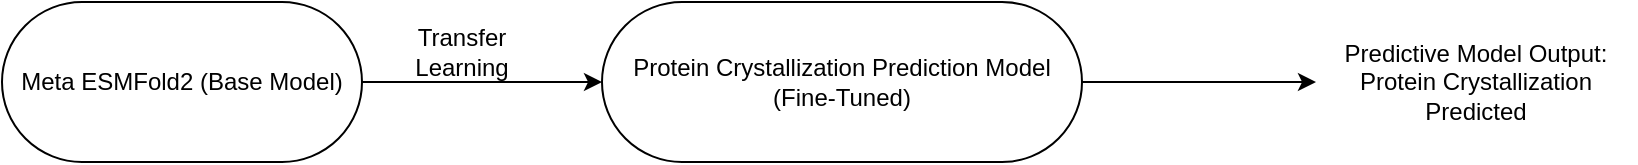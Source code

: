 <mxfile version="24.2.7" type="github">
  <diagram name="Page-1" id="rYPoHD8K6RKQqNjlHeFC">
    <mxGraphModel dx="954" dy="492" grid="1" gridSize="10" guides="1" tooltips="1" connect="1" arrows="1" fold="1" page="1" pageScale="1" pageWidth="823" pageHeight="365" math="0" shadow="0">
      <root>
        <mxCell id="0" />
        <mxCell id="1" parent="0" />
        <mxCell id="ocV6jF5MNBLFsmdlu40--4" style="edgeStyle=orthogonalEdgeStyle;rounded=0;orthogonalLoop=1;jettySize=auto;html=1;exitX=1;exitY=0.5;exitDx=0;exitDy=0;entryX=0;entryY=0.5;entryDx=0;entryDy=0;" edge="1" parent="1" source="ocV6jF5MNBLFsmdlu40--5" target="ocV6jF5MNBLFsmdlu40--6">
          <mxGeometry relative="1" as="geometry" />
        </mxCell>
        <mxCell id="ocV6jF5MNBLFsmdlu40--5" value="Meta ESMFold2 (Base Model)" style="rounded=1;whiteSpace=wrap;html=1;arcSize=50;" vertex="1" parent="1">
          <mxGeometry x="10" y="120" width="180" height="80" as="geometry" />
        </mxCell>
        <mxCell id="ocV6jF5MNBLFsmdlu40--6" value="Protein Crystallization Prediction Model (Fine-Tuned)" style="rounded=1;whiteSpace=wrap;html=1;arcSize=50;" vertex="1" parent="1">
          <mxGeometry x="310" y="120" width="240" height="80" as="geometry" />
        </mxCell>
        <mxCell id="ocV6jF5MNBLFsmdlu40--7" value="Predictive Model Output: Protein Crystallization Predicted" style="text;html=1;strokeColor=none;fillColor=none;align=center;verticalAlign=middle;whiteSpace=wrap;rounded=0;" vertex="1" parent="1">
          <mxGeometry x="667" y="130" width="160" height="60" as="geometry" />
        </mxCell>
        <mxCell id="ocV6jF5MNBLFsmdlu40--8" value="" style="edgeStyle=elbowEdgeStyle;elbow=vertical;html=1;" edge="1" parent="1" source="ocV6jF5MNBLFsmdlu40--6" target="ocV6jF5MNBLFsmdlu40--7">
          <mxGeometry relative="1" as="geometry" />
        </mxCell>
        <mxCell id="ocV6jF5MNBLFsmdlu40--9" value="Transfer Learning" style="text;html=1;align=center;verticalAlign=middle;whiteSpace=wrap;rounded=0;" vertex="1" parent="1">
          <mxGeometry x="210" y="130" width="60" height="30" as="geometry" />
        </mxCell>
      </root>
    </mxGraphModel>
  </diagram>
</mxfile>
